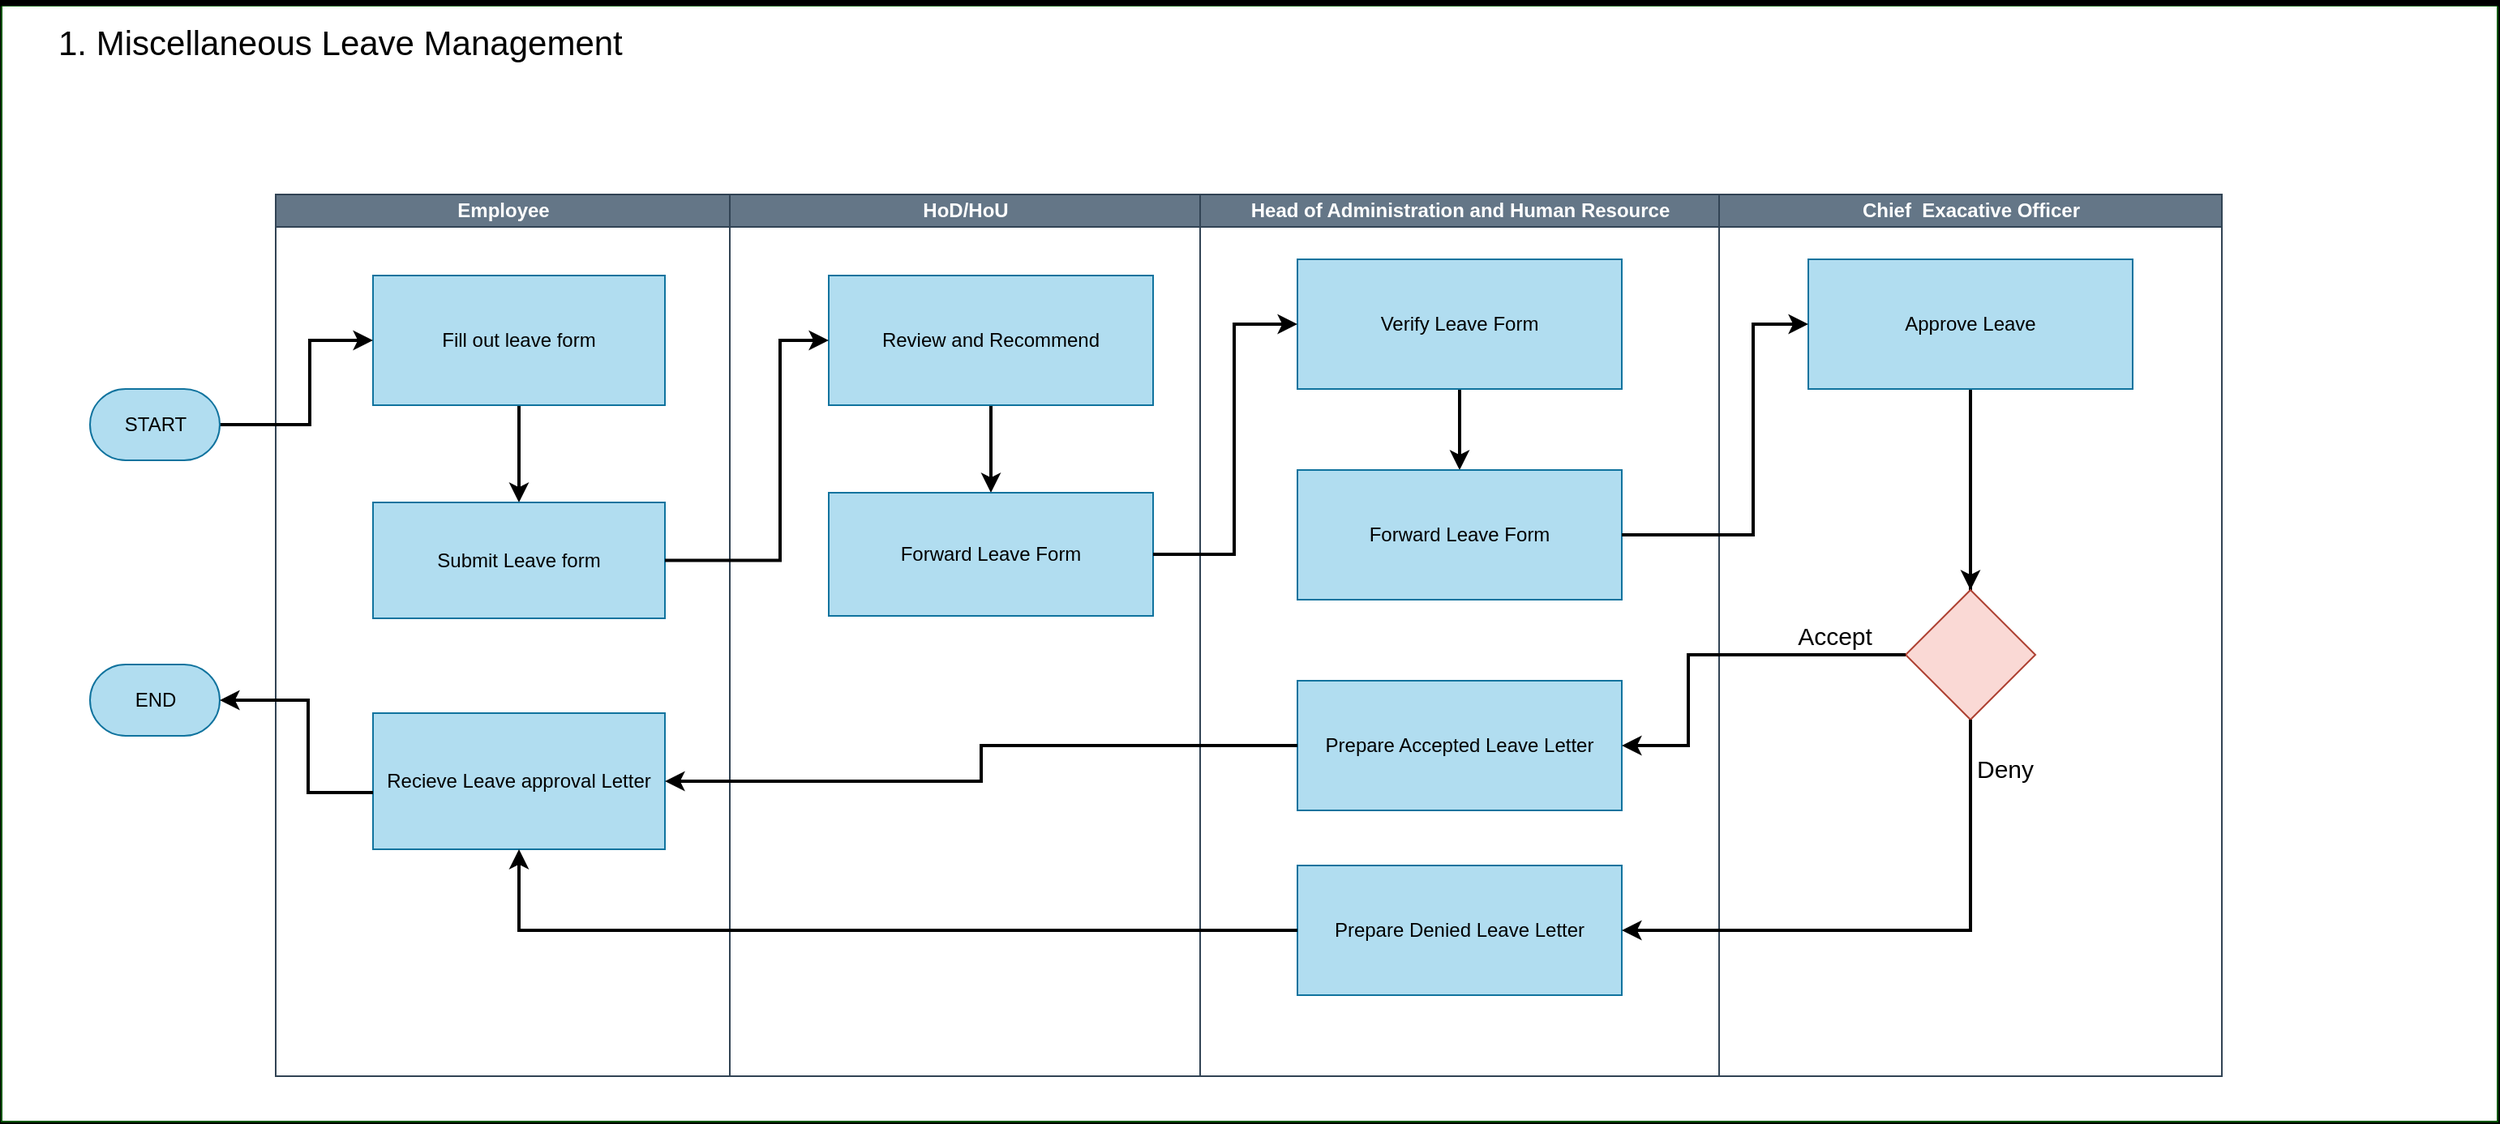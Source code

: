 <mxfile version="22.0.3" type="device">
  <diagram id="C5RBs43oDa-KdzZeNtuy" name="Page-1">
    <mxGraphModel dx="3034" dy="1643" grid="1" gridSize="10" guides="1" tooltips="1" connect="1" arrows="1" fold="1" page="0" pageScale="1" pageWidth="827" pageHeight="1169" background="#000000" math="0" shadow="0">
      <root>
        <mxCell id="WIyWlLk6GJQsqaUBKTNV-0" />
        <mxCell id="WIyWlLk6GJQsqaUBKTNV-1" parent="WIyWlLk6GJQsqaUBKTNV-0" />
        <mxCell id="HWrYE3x-AZWAvHBdDH_S-20" value="" style="swimlane;startSize=0;fillStyle=solid;fillColor=default;strokeColor=#005700;swimlaneFillColor=#ffffff;fontColor=#ffffff;" parent="WIyWlLk6GJQsqaUBKTNV-1" vertex="1">
          <mxGeometry x="-1420" y="-760" width="1539" height="688" as="geometry" />
        </mxCell>
        <mxCell id="HWrYE3x-AZWAvHBdDH_S-24" value="&lt;h1 style=&quot;font-size: 21px;&quot;&gt;&lt;font style=&quot;font-weight: normal; font-size: 21px;&quot; color=&quot;#000000&quot; face=&quot;Arial, sans-serif&quot;&gt;1. &lt;font style=&quot;font-size: 21px;&quot;&gt;Miscellaneous Leave Management&lt;/font&gt;&lt;/font&gt;&lt;/h1&gt;&lt;font style=&quot;font-size: 21px;&quot; color=&quot;#000000&quot;&gt;&lt;br&gt;&lt;/font&gt;&lt;br&gt;&lt;h1&gt;&lt;style type=&quot;text/css&quot;&gt;p { color: #000000; line-height: 115%; text-align: justify; orphans: 2; widows: 2; margin-bottom: 0.1in; direction: ltr; background: transparent }p.western { font-family: &quot;Tahoma&quot;, sans-serif; font-size: 11pt; so-language: en-AU }p.cjk { font-family: &quot;Times New Roman&quot;, serif; font-size: 11pt; so-language: zh-CN }p.ctl { font-family: &quot;Times New Roman&quot;, serif; font-size: 10pt; so-language: ar-SA }a:link { color: #000080; text-decoration: underline }&lt;/style&gt;&lt;/h1&gt;" style="text;html=1;strokeColor=none;fillColor=none;spacing=5;spacingTop=-20;whiteSpace=wrap;overflow=hidden;rounded=0;" parent="HWrYE3x-AZWAvHBdDH_S-20" vertex="1">
          <mxGeometry x="30" y="6" width="500" height="54" as="geometry" />
        </mxCell>
        <mxCell id="HWrYE3x-AZWAvHBdDH_S-25" value="" style="swimlane;childLayout=stackLayout;resizeParent=1;resizeParentMax=0;startSize=20;html=1;swimlaneLine=1;fillStyle=solid;fillColor=none;strokeColor=none;" parent="HWrYE3x-AZWAvHBdDH_S-20" vertex="1">
          <mxGeometry x="169" y="96" width="1200" height="564" as="geometry" />
        </mxCell>
        <mxCell id="HWrYE3x-AZWAvHBdDH_S-26" value="Employee" style="swimlane;startSize=20;html=1;fillColor=#647687;strokeColor=#314354;fontColor=#ffffff;" parent="HWrYE3x-AZWAvHBdDH_S-25" vertex="1">
          <mxGeometry y="20" width="280" height="544" as="geometry" />
        </mxCell>
        <mxCell id="HWrYE3x-AZWAvHBdDH_S-41" style="edgeStyle=orthogonalEdgeStyle;orthogonalLoop=1;jettySize=auto;html=1;rounded=0;strokeWidth=2;strokeColor=#000000;" parent="HWrYE3x-AZWAvHBdDH_S-26" source="HWrYE3x-AZWAvHBdDH_S-32" target="HWrYE3x-AZWAvHBdDH_S-39" edge="1">
          <mxGeometry relative="1" as="geometry" />
        </mxCell>
        <mxCell id="HWrYE3x-AZWAvHBdDH_S-32" value="&lt;font color=&quot;#000000&quot;&gt;Fill out leave form&lt;/font&gt;" style="whiteSpace=wrap;html=1;rounded=0;fillStyle=auto;fillColor=#b1ddf0;strokeColor=#10739e;" parent="HWrYE3x-AZWAvHBdDH_S-26" vertex="1">
          <mxGeometry x="60" y="50" width="180" height="80" as="geometry" />
        </mxCell>
        <mxCell id="HWrYE3x-AZWAvHBdDH_S-39" value="&lt;font color=&quot;#000000&quot;&gt;Submit Leave form&lt;/font&gt;" style="rounded=0;whiteSpace=wrap;html=1;fillStyle=auto;fillColor=#b1ddf0;strokeColor=#10739e;" parent="HWrYE3x-AZWAvHBdDH_S-26" vertex="1">
          <mxGeometry x="60" y="190" width="180" height="71.5" as="geometry" />
        </mxCell>
        <mxCell id="HWrYE3x-AZWAvHBdDH_S-72" value="&lt;font color=&quot;#000000&quot;&gt;Recieve Leave approval Letter&lt;/font&gt;" style="rounded=0;whiteSpace=wrap;html=1;fillStyle=auto;fillColor=#b1ddf0;strokeColor=#10739e;" parent="HWrYE3x-AZWAvHBdDH_S-26" vertex="1">
          <mxGeometry x="60" y="320" width="180" height="84" as="geometry" />
        </mxCell>
        <mxCell id="HWrYE3x-AZWAvHBdDH_S-27" value="HoD/HoU" style="swimlane;startSize=20;html=1;fillColor=#647687;strokeColor=#314354;fontColor=#ffffff;" parent="HWrYE3x-AZWAvHBdDH_S-25" vertex="1">
          <mxGeometry x="280" y="20" width="290" height="544" as="geometry" />
        </mxCell>
        <mxCell id="HWrYE3x-AZWAvHBdDH_S-58" style="edgeStyle=orthogonalEdgeStyle;orthogonalLoop=1;jettySize=auto;html=1;entryX=0.5;entryY=0;entryDx=0;entryDy=0;rounded=0;strokeWidth=2;strokeColor=#000000;" parent="HWrYE3x-AZWAvHBdDH_S-27" source="HWrYE3x-AZWAvHBdDH_S-42" target="HWrYE3x-AZWAvHBdDH_S-45" edge="1">
          <mxGeometry relative="1" as="geometry" />
        </mxCell>
        <mxCell id="HWrYE3x-AZWAvHBdDH_S-42" value="&lt;font color=&quot;#000000&quot;&gt;Review and Recommend&lt;/font&gt;" style="rounded=0;whiteSpace=wrap;html=1;fillStyle=auto;fillColor=#b1ddf0;strokeColor=#10739e;" parent="HWrYE3x-AZWAvHBdDH_S-27" vertex="1">
          <mxGeometry x="61" y="50" width="200" height="80" as="geometry" />
        </mxCell>
        <mxCell id="HWrYE3x-AZWAvHBdDH_S-45" value="&lt;font color=&quot;#000000&quot;&gt;Forward Leave Form&lt;/font&gt;" style="rounded=0;whiteSpace=wrap;html=1;fillStyle=auto;fillColor=#b1ddf0;strokeColor=#10739e;" parent="HWrYE3x-AZWAvHBdDH_S-27" vertex="1">
          <mxGeometry x="61" y="184" width="200" height="76" as="geometry" />
        </mxCell>
        <mxCell id="HWrYE3x-AZWAvHBdDH_S-28" value="Head of Administration and Human Resource" style="swimlane;startSize=20;html=1;fillColor=#647687;strokeColor=#314354;fontColor=#ffffff;" parent="HWrYE3x-AZWAvHBdDH_S-25" vertex="1">
          <mxGeometry x="570" y="20" width="320" height="544" as="geometry" />
        </mxCell>
        <mxCell id="HWrYE3x-AZWAvHBdDH_S-69" style="edgeStyle=orthogonalEdgeStyle;orthogonalLoop=1;jettySize=auto;html=1;strokeWidth=2;strokeColor=#000000;" parent="HWrYE3x-AZWAvHBdDH_S-28" source="HWrYE3x-AZWAvHBdDH_S-56" target="HWrYE3x-AZWAvHBdDH_S-60" edge="1">
          <mxGeometry relative="1" as="geometry" />
        </mxCell>
        <mxCell id="HWrYE3x-AZWAvHBdDH_S-56" value="&lt;font color=&quot;#000000&quot;&gt;Verify Leave Form&lt;/font&gt;" style="rounded=0;whiteSpace=wrap;html=1;fillStyle=auto;fillColor=#b1ddf0;strokeColor=#10739e;" parent="HWrYE3x-AZWAvHBdDH_S-28" vertex="1">
          <mxGeometry x="60" y="40" width="200" height="80" as="geometry" />
        </mxCell>
        <mxCell id="HWrYE3x-AZWAvHBdDH_S-60" value="&lt;font color=&quot;#000000&quot;&gt;Forward Leave Form&lt;/font&gt;" style="rounded=0;whiteSpace=wrap;html=1;fillStyle=auto;fillColor=#b1ddf0;strokeColor=#10739e;" parent="HWrYE3x-AZWAvHBdDH_S-28" vertex="1">
          <mxGeometry x="60" y="170" width="200" height="80" as="geometry" />
        </mxCell>
        <mxCell id="HWrYE3x-AZWAvHBdDH_S-70" value="&lt;font color=&quot;#000000&quot;&gt;Prepare Accepted Leave Letter&lt;/font&gt;" style="rounded=0;whiteSpace=wrap;html=1;fillStyle=auto;fillColor=#b1ddf0;strokeColor=#10739e;" parent="HWrYE3x-AZWAvHBdDH_S-28" vertex="1">
          <mxGeometry x="60" y="300" width="200" height="80" as="geometry" />
        </mxCell>
        <mxCell id="Ptq4qinrLcAEguN_8AMn-15" value="&lt;font color=&quot;#000000&quot;&gt;Prepare Denied Leave Letter&lt;/font&gt;" style="rounded=0;whiteSpace=wrap;html=1;fillStyle=auto;fillColor=#b1ddf0;strokeColor=#10739e;" vertex="1" parent="HWrYE3x-AZWAvHBdDH_S-28">
          <mxGeometry x="60" y="414" width="200" height="80" as="geometry" />
        </mxCell>
        <mxCell id="HWrYE3x-AZWAvHBdDH_S-29" value="Chief&amp;nbsp; Exacative Officer" style="swimlane;startSize=20;html=1;fillColor=#647687;strokeColor=#314354;fontColor=#ffffff;" parent="HWrYE3x-AZWAvHBdDH_S-25" vertex="1">
          <mxGeometry x="890" y="20" width="310" height="544" as="geometry" />
        </mxCell>
        <mxCell id="HWrYE3x-AZWAvHBdDH_S-63" style="edgeStyle=orthogonalEdgeStyle;orthogonalLoop=1;jettySize=auto;html=1;rounded=0;strokeWidth=2;strokeColor=#000000;" parent="HWrYE3x-AZWAvHBdDH_S-29" source="HWrYE3x-AZWAvHBdDH_S-61" target="HWrYE3x-AZWAvHBdDH_S-62" edge="1">
          <mxGeometry relative="1" as="geometry" />
        </mxCell>
        <mxCell id="HWrYE3x-AZWAvHBdDH_S-61" value="&lt;font color=&quot;#000000&quot;&gt;Approve Leave&lt;/font&gt;" style="rounded=0;whiteSpace=wrap;html=1;fillStyle=auto;fillColor=#b1ddf0;strokeColor=#10739e;" parent="HWrYE3x-AZWAvHBdDH_S-29" vertex="1">
          <mxGeometry x="55" y="40" width="200" height="80" as="geometry" />
        </mxCell>
        <mxCell id="HWrYE3x-AZWAvHBdDH_S-66" style="edgeStyle=orthogonalEdgeStyle;orthogonalLoop=1;jettySize=auto;html=1;strokeWidth=2;strokeColor=#000000;" parent="HWrYE3x-AZWAvHBdDH_S-29" source="HWrYE3x-AZWAvHBdDH_S-62" edge="1">
          <mxGeometry relative="1" as="geometry">
            <mxPoint x="155" y="277" as="targetPoint" />
          </mxGeometry>
        </mxCell>
        <mxCell id="HWrYE3x-AZWAvHBdDH_S-62" value="" style="rhombus;whiteSpace=wrap;html=1;fillStyle=auto;fillColor=#fad9d5;strokeColor=#ae4132;" parent="HWrYE3x-AZWAvHBdDH_S-29" vertex="1">
          <mxGeometry x="115" y="244" width="80" height="80" as="geometry" />
        </mxCell>
        <mxCell id="HWrYE3x-AZWAvHBdDH_S-57" style="edgeStyle=orthogonalEdgeStyle;orthogonalLoop=1;jettySize=auto;html=1;entryX=0;entryY=0.5;entryDx=0;entryDy=0;rounded=0;strokeWidth=2;strokeColor=#000000;exitX=1;exitY=0.5;exitDx=0;exitDy=0;" parent="HWrYE3x-AZWAvHBdDH_S-25" source="HWrYE3x-AZWAvHBdDH_S-39" target="HWrYE3x-AZWAvHBdDH_S-42" edge="1">
          <mxGeometry relative="1" as="geometry">
            <Array as="points">
              <mxPoint x="311" y="246" />
              <mxPoint x="311" y="110" />
            </Array>
          </mxGeometry>
        </mxCell>
        <mxCell id="HWrYE3x-AZWAvHBdDH_S-77" style="edgeStyle=orthogonalEdgeStyle;orthogonalLoop=1;jettySize=auto;html=1;strokeWidth=2;strokeColor=#000000;rounded=0;" parent="HWrYE3x-AZWAvHBdDH_S-25" source="HWrYE3x-AZWAvHBdDH_S-70" target="HWrYE3x-AZWAvHBdDH_S-72" edge="1">
          <mxGeometry relative="1" as="geometry" />
        </mxCell>
        <mxCell id="Ptq4qinrLcAEguN_8AMn-4" style="edgeStyle=orthogonalEdgeStyle;rounded=0;orthogonalLoop=1;jettySize=auto;html=1;entryX=0;entryY=0.5;entryDx=0;entryDy=0;strokeWidth=2;strokeColor=#000000;" edge="1" parent="HWrYE3x-AZWAvHBdDH_S-25" source="HWrYE3x-AZWAvHBdDH_S-60" target="HWrYE3x-AZWAvHBdDH_S-61">
          <mxGeometry relative="1" as="geometry">
            <Array as="points">
              <mxPoint x="911" y="230" />
              <mxPoint x="911" y="100" />
            </Array>
          </mxGeometry>
        </mxCell>
        <mxCell id="Ptq4qinrLcAEguN_8AMn-5" style="edgeStyle=orthogonalEdgeStyle;rounded=0;orthogonalLoop=1;jettySize=auto;html=1;entryX=0;entryY=0.5;entryDx=0;entryDy=0;strokeColor=#000000;strokeWidth=2;" edge="1" parent="HWrYE3x-AZWAvHBdDH_S-25" source="HWrYE3x-AZWAvHBdDH_S-45" target="HWrYE3x-AZWAvHBdDH_S-56">
          <mxGeometry relative="1" as="geometry">
            <Array as="points">
              <mxPoint x="591" y="242" />
              <mxPoint x="591" y="100" />
            </Array>
          </mxGeometry>
        </mxCell>
        <mxCell id="Ptq4qinrLcAEguN_8AMn-16" style="edgeStyle=orthogonalEdgeStyle;rounded=0;orthogonalLoop=1;jettySize=auto;html=1;entryX=1;entryY=0.5;entryDx=0;entryDy=0;strokeWidth=2;strokeColor=#000000;" edge="1" parent="HWrYE3x-AZWAvHBdDH_S-25" source="HWrYE3x-AZWAvHBdDH_S-62" target="HWrYE3x-AZWAvHBdDH_S-70">
          <mxGeometry relative="1" as="geometry">
            <Array as="points">
              <mxPoint x="871" y="304" />
              <mxPoint x="871" y="360" />
            </Array>
          </mxGeometry>
        </mxCell>
        <mxCell id="Ptq4qinrLcAEguN_8AMn-22" value="&lt;font color=&quot;#000000&quot; style=&quot;font-size: 15px;&quot;&gt;Accept&lt;/font&gt;" style="edgeLabel;html=1;align=center;verticalAlign=middle;resizable=0;points=[];labelBackgroundColor=none;fontSize=15;" vertex="1" connectable="0" parent="Ptq4qinrLcAEguN_8AMn-16">
          <mxGeometry x="-0.524" y="1" relative="1" as="geometry">
            <mxPoint x="11" y="-13" as="offset" />
          </mxGeometry>
        </mxCell>
        <mxCell id="Ptq4qinrLcAEguN_8AMn-17" style="edgeStyle=orthogonalEdgeStyle;rounded=0;orthogonalLoop=1;jettySize=auto;html=1;entryX=1;entryY=0.5;entryDx=0;entryDy=0;exitX=0.5;exitY=1;exitDx=0;exitDy=0;strokeWidth=2;strokeColor=#000000;" edge="1" parent="HWrYE3x-AZWAvHBdDH_S-25" source="HWrYE3x-AZWAvHBdDH_S-62" target="Ptq4qinrLcAEguN_8AMn-15">
          <mxGeometry relative="1" as="geometry">
            <mxPoint x="1051" y="354" as="sourcePoint" />
            <Array as="points">
              <mxPoint x="1045" y="474" />
            </Array>
          </mxGeometry>
        </mxCell>
        <mxCell id="Ptq4qinrLcAEguN_8AMn-23" value="Deny" style="edgeLabel;html=1;align=center;verticalAlign=middle;resizable=0;points=[];labelBackgroundColor=none;fontColor=#000000;fontSize=15;" vertex="1" connectable="0" parent="Ptq4qinrLcAEguN_8AMn-17">
          <mxGeometry x="-0.67" y="1" relative="1" as="geometry">
            <mxPoint x="20" y="-27" as="offset" />
          </mxGeometry>
        </mxCell>
        <mxCell id="Ptq4qinrLcAEguN_8AMn-18" style="edgeStyle=orthogonalEdgeStyle;rounded=0;orthogonalLoop=1;jettySize=auto;html=1;entryX=0.5;entryY=1;entryDx=0;entryDy=0;strokeWidth=2;strokeColor=#000000;" edge="1" parent="HWrYE3x-AZWAvHBdDH_S-25" source="Ptq4qinrLcAEguN_8AMn-15" target="HWrYE3x-AZWAvHBdDH_S-72">
          <mxGeometry relative="1" as="geometry">
            <mxPoint x="241" y="384" as="targetPoint" />
            <Array as="points">
              <mxPoint x="150" y="474" />
            </Array>
          </mxGeometry>
        </mxCell>
        <mxCell id="HWrYE3x-AZWAvHBdDH_S-74" value="&lt;font color=&quot;#000000&quot;&gt;END&lt;/font&gt;" style="html=1;dashed=0;whiteSpace=wrap;shape=mxgraph.dfd.start;fillColor=#b1ddf0;strokeColor=#10739e;" parent="HWrYE3x-AZWAvHBdDH_S-20" vertex="1">
          <mxGeometry x="54.5" y="406" width="80" height="44" as="geometry" />
        </mxCell>
        <mxCell id="HWrYE3x-AZWAvHBdDH_S-78" style="edgeStyle=orthogonalEdgeStyle;orthogonalLoop=1;jettySize=auto;html=1;entryX=1;entryY=0.5;entryDx=0;entryDy=0;entryPerimeter=0;rounded=0;strokeWidth=2;strokeColor=#000000;" parent="HWrYE3x-AZWAvHBdDH_S-20" source="HWrYE3x-AZWAvHBdDH_S-72" target="HWrYE3x-AZWAvHBdDH_S-74" edge="1">
          <mxGeometry relative="1" as="geometry">
            <Array as="points">
              <mxPoint x="189" y="485" />
              <mxPoint x="189" y="428" />
            </Array>
          </mxGeometry>
        </mxCell>
        <mxCell id="Ptq4qinrLcAEguN_8AMn-2" style="edgeStyle=orthogonalEdgeStyle;rounded=0;orthogonalLoop=1;jettySize=auto;html=1;entryX=0;entryY=0.5;entryDx=0;entryDy=0;strokeWidth=2;strokeColor=#000000;" edge="1" parent="HWrYE3x-AZWAvHBdDH_S-20" source="Ptq4qinrLcAEguN_8AMn-0" target="HWrYE3x-AZWAvHBdDH_S-32">
          <mxGeometry relative="1" as="geometry">
            <Array as="points">
              <mxPoint x="190" y="258" />
              <mxPoint x="190" y="206" />
            </Array>
          </mxGeometry>
        </mxCell>
        <mxCell id="Ptq4qinrLcAEguN_8AMn-0" value="&lt;font color=&quot;#000000&quot;&gt;START&lt;/font&gt;" style="html=1;dashed=0;whiteSpace=wrap;shape=mxgraph.dfd.start;fillColor=#b1ddf0;strokeColor=#10739e;" vertex="1" parent="HWrYE3x-AZWAvHBdDH_S-20">
          <mxGeometry x="54.5" y="236" width="80" height="44" as="geometry" />
        </mxCell>
      </root>
    </mxGraphModel>
  </diagram>
</mxfile>
